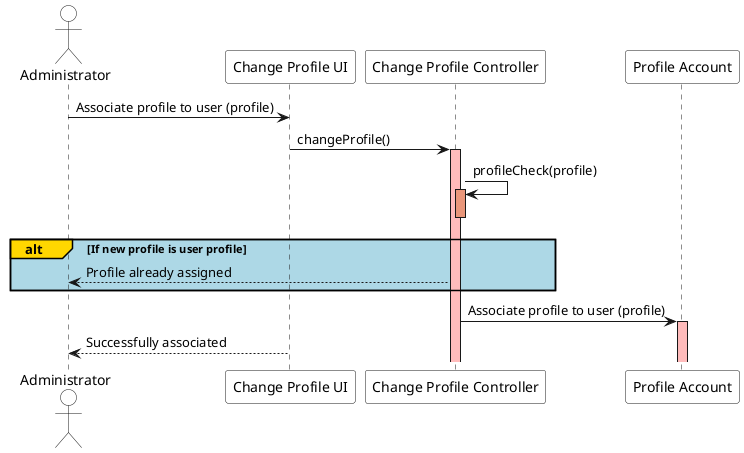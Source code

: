 @startuml

actor Administrator  as Administrator #white
participant "Change Profile UI" as UI #white
participant "Change Profile Controller" as Controller #white
participant "Profile Account" as Account #white

Administrator ->  UI : Associate profile to user (profile)
UI -> Controller :  changeProfile()
activate Controller #FFBBBB
Controller -> Controller: profileCheck(profile)
activate Controller #DarkSalmon
deactivate Controller #DarkSalmon

alt#Gold #LightBlue If new profile is user profile
Administrator <-- Controller : Profile already assigned
end

Controller -> Account : Associate profile to user (profile)
activate Account #FFBBBB
Administrator <-- UI: Successfully associated
@enduml